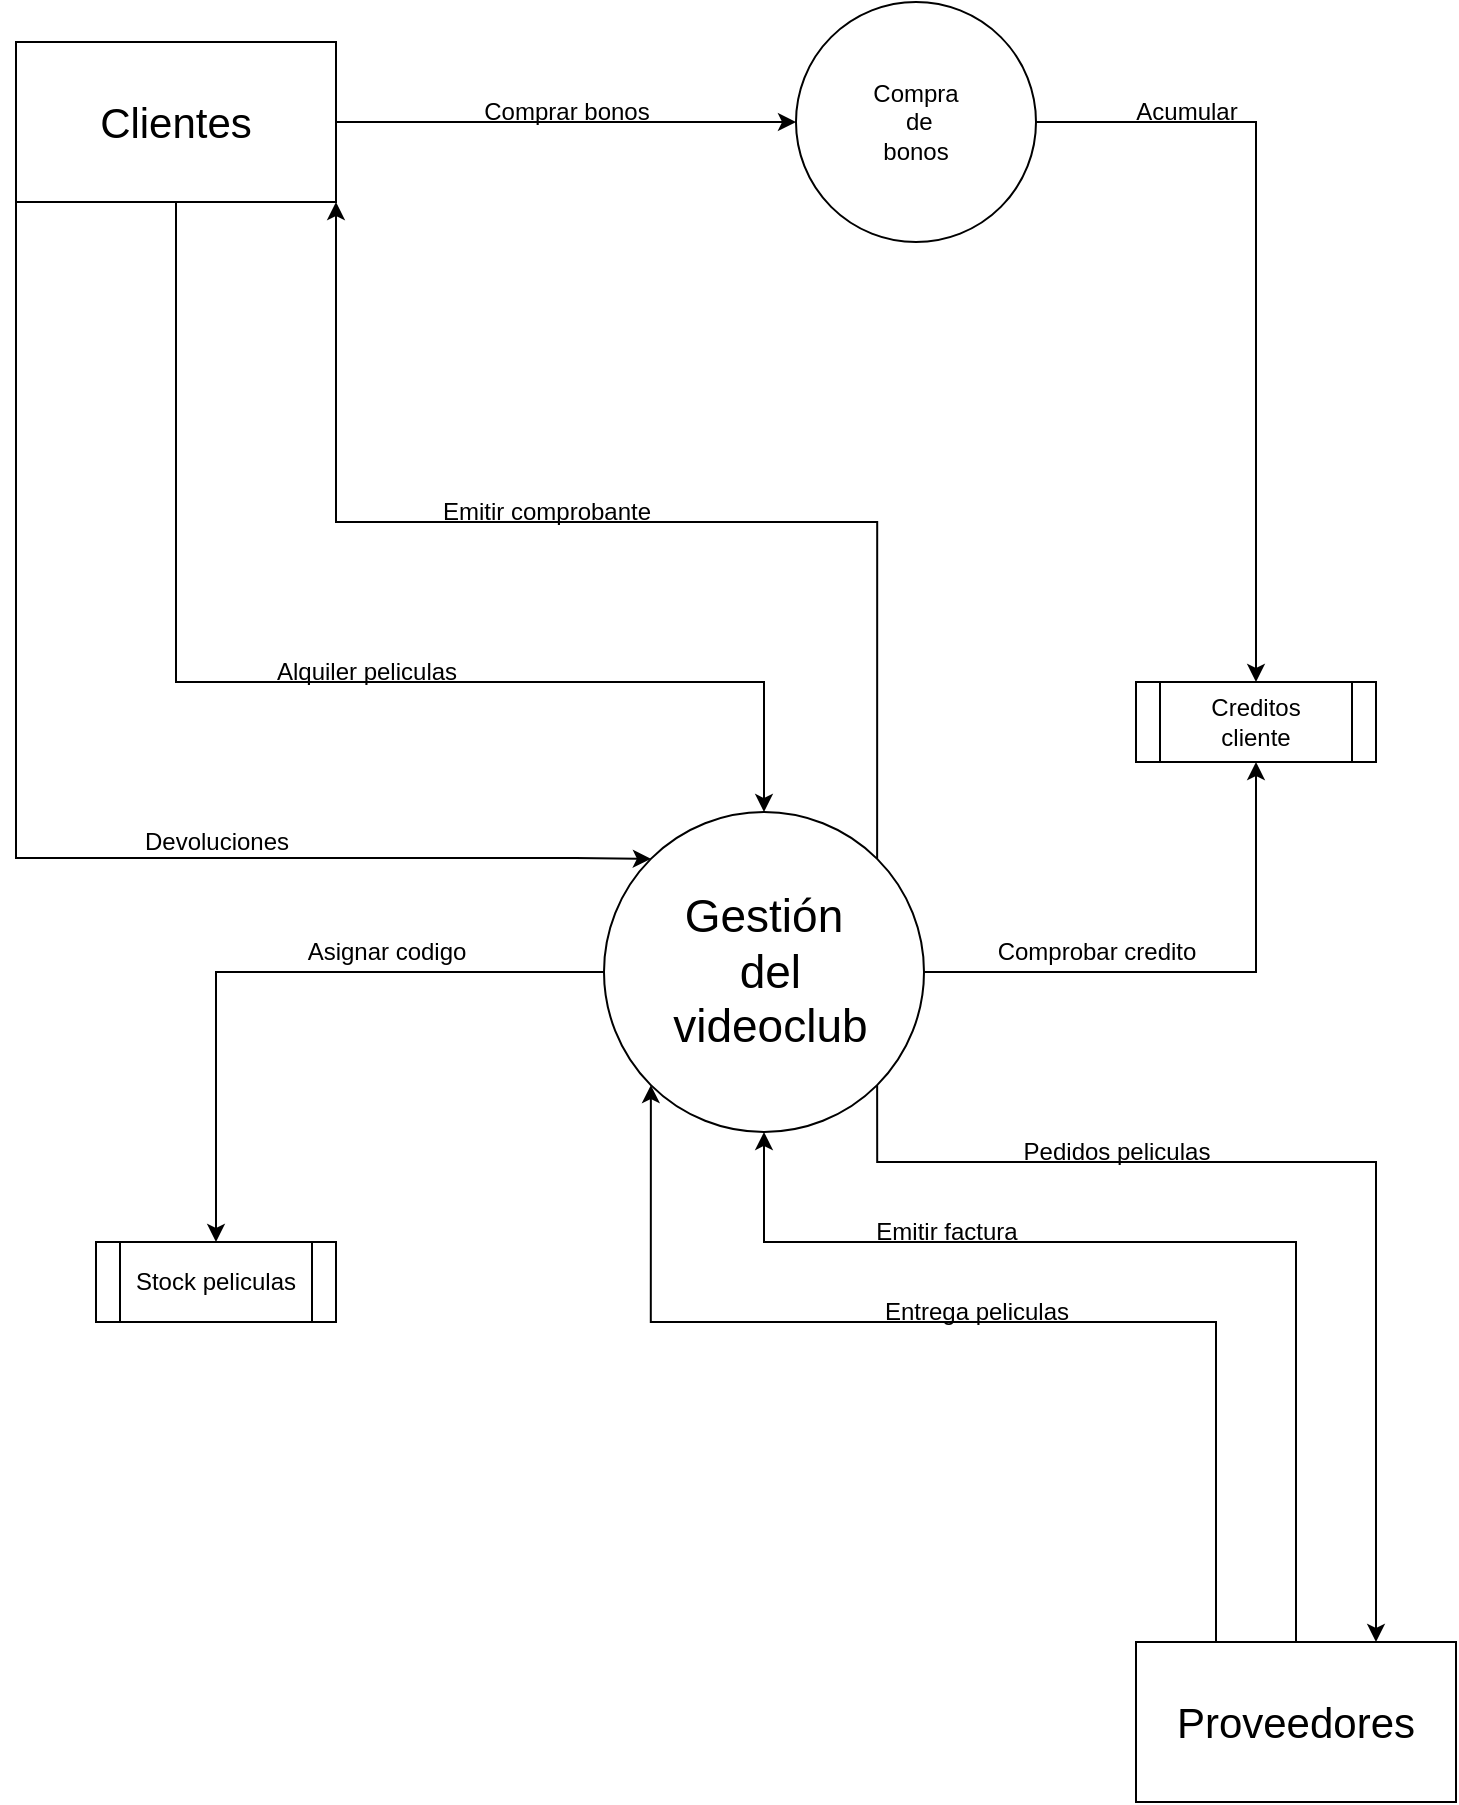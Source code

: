 <mxfile version="23.1.1" type="device">
  <diagram name="Página-1" id="EmJALiMdoSDPTrJ1RiPm">
    <mxGraphModel dx="717" dy="395" grid="1" gridSize="10" guides="1" tooltips="1" connect="1" arrows="1" fold="1" page="1" pageScale="1" pageWidth="827" pageHeight="1169" math="0" shadow="0">
      <root>
        <mxCell id="0" />
        <mxCell id="1" parent="0" />
        <mxCell id="dgO8ZEKT8CytuHklvyCe-30" style="edgeStyle=orthogonalEdgeStyle;rounded=0;orthogonalLoop=1;jettySize=auto;html=1;exitX=1;exitY=0.5;exitDx=0;exitDy=0;entryX=0.5;entryY=1;entryDx=0;entryDy=0;" edge="1" parent="1" source="dgO8ZEKT8CytuHklvyCe-1" target="dgO8ZEKT8CytuHklvyCe-29">
          <mxGeometry relative="1" as="geometry" />
        </mxCell>
        <mxCell id="dgO8ZEKT8CytuHklvyCe-35" style="edgeStyle=orthogonalEdgeStyle;rounded=0;orthogonalLoop=1;jettySize=auto;html=1;exitX=0;exitY=0.5;exitDx=0;exitDy=0;entryX=0.5;entryY=0;entryDx=0;entryDy=0;" edge="1" parent="1" source="dgO8ZEKT8CytuHklvyCe-1" target="dgO8ZEKT8CytuHklvyCe-34">
          <mxGeometry relative="1" as="geometry" />
        </mxCell>
        <mxCell id="dgO8ZEKT8CytuHklvyCe-1" value="&lt;div style=&quot;font-size: 23px;&quot;&gt;&lt;font style=&quot;font-size: 23px;&quot;&gt;Gestión&lt;/font&gt;&lt;/div&gt;&lt;div style=&quot;font-size: 23px;&quot;&gt;&lt;font style=&quot;font-size: 23px;&quot;&gt;&amp;nbsp;del&lt;/font&gt;&lt;/div&gt;&lt;div style=&quot;font-size: 23px;&quot;&gt;&lt;font style=&quot;font-size: 23px;&quot;&gt;&amp;nbsp;videoclub&lt;/font&gt;&lt;/div&gt;" style="ellipse;whiteSpace=wrap;html=1;aspect=fixed;" vertex="1" parent="1">
          <mxGeometry x="334" y="505" width="160" height="160" as="geometry" />
        </mxCell>
        <mxCell id="dgO8ZEKT8CytuHklvyCe-8" style="rounded=0;orthogonalLoop=1;jettySize=auto;html=1;exitX=0.5;exitY=1;exitDx=0;exitDy=0;entryX=0.5;entryY=0;entryDx=0;entryDy=0;edgeStyle=orthogonalEdgeStyle;" edge="1" parent="1" source="dgO8ZEKT8CytuHklvyCe-3" target="dgO8ZEKT8CytuHklvyCe-1">
          <mxGeometry relative="1" as="geometry">
            <Array as="points">
              <mxPoint x="120" y="440" />
              <mxPoint x="414" y="440" />
            </Array>
          </mxGeometry>
        </mxCell>
        <mxCell id="dgO8ZEKT8CytuHklvyCe-12" style="rounded=0;orthogonalLoop=1;jettySize=auto;html=1;exitX=1;exitY=1;exitDx=0;exitDy=0;entryX=1;entryY=0;entryDx=0;entryDy=0;startArrow=classic;startFill=1;endArrow=none;endFill=0;edgeStyle=orthogonalEdgeStyle;" edge="1" parent="1" source="dgO8ZEKT8CytuHklvyCe-3" target="dgO8ZEKT8CytuHklvyCe-1">
          <mxGeometry relative="1" as="geometry">
            <Array as="points">
              <mxPoint x="200" y="360" />
              <mxPoint x="471" y="360" />
            </Array>
          </mxGeometry>
        </mxCell>
        <mxCell id="dgO8ZEKT8CytuHklvyCe-14" style="rounded=0;orthogonalLoop=1;jettySize=auto;html=1;exitX=0;exitY=1;exitDx=0;exitDy=0;entryX=0;entryY=0;entryDx=0;entryDy=0;edgeStyle=orthogonalEdgeStyle;" edge="1" parent="1" source="dgO8ZEKT8CytuHklvyCe-3" target="dgO8ZEKT8CytuHklvyCe-1">
          <mxGeometry relative="1" as="geometry">
            <Array as="points">
              <mxPoint x="40" y="528" />
              <mxPoint x="320" y="528" />
            </Array>
          </mxGeometry>
        </mxCell>
        <mxCell id="dgO8ZEKT8CytuHklvyCe-28" style="edgeStyle=orthogonalEdgeStyle;rounded=0;orthogonalLoop=1;jettySize=auto;html=1;exitX=1;exitY=0.5;exitDx=0;exitDy=0;entryX=0;entryY=0.5;entryDx=0;entryDy=0;" edge="1" parent="1" source="dgO8ZEKT8CytuHklvyCe-3" target="dgO8ZEKT8CytuHklvyCe-26">
          <mxGeometry relative="1" as="geometry" />
        </mxCell>
        <mxCell id="dgO8ZEKT8CytuHklvyCe-3" value="&lt;font style=&quot;font-size: 21px;&quot;&gt;Clientes&lt;/font&gt;" style="rounded=0;whiteSpace=wrap;html=1;" vertex="1" parent="1">
          <mxGeometry x="40" y="120" width="160" height="80" as="geometry" />
        </mxCell>
        <mxCell id="dgO8ZEKT8CytuHklvyCe-18" style="rounded=0;orthogonalLoop=1;jettySize=auto;html=1;exitX=0.25;exitY=0;exitDx=0;exitDy=0;entryX=0;entryY=1;entryDx=0;entryDy=0;edgeStyle=orthogonalEdgeStyle;" edge="1" parent="1" source="dgO8ZEKT8CytuHklvyCe-4" target="dgO8ZEKT8CytuHklvyCe-1">
          <mxGeometry relative="1" as="geometry">
            <Array as="points">
              <mxPoint x="640" y="760" />
              <mxPoint x="357" y="760" />
            </Array>
          </mxGeometry>
        </mxCell>
        <mxCell id="dgO8ZEKT8CytuHklvyCe-20" style="rounded=0;orthogonalLoop=1;jettySize=auto;html=1;exitX=0.5;exitY=0;exitDx=0;exitDy=0;edgeStyle=orthogonalEdgeStyle;" edge="1" parent="1" source="dgO8ZEKT8CytuHklvyCe-4" target="dgO8ZEKT8CytuHklvyCe-1">
          <mxGeometry relative="1" as="geometry">
            <Array as="points">
              <mxPoint x="680" y="720" />
              <mxPoint x="414" y="720" />
            </Array>
          </mxGeometry>
        </mxCell>
        <mxCell id="dgO8ZEKT8CytuHklvyCe-22" style="rounded=0;orthogonalLoop=1;jettySize=auto;html=1;exitX=0.75;exitY=0;exitDx=0;exitDy=0;entryX=1;entryY=1;entryDx=0;entryDy=0;startArrow=classic;startFill=1;endArrow=none;endFill=0;edgeStyle=orthogonalEdgeStyle;" edge="1" parent="1" source="dgO8ZEKT8CytuHklvyCe-4" target="dgO8ZEKT8CytuHklvyCe-1">
          <mxGeometry relative="1" as="geometry">
            <Array as="points">
              <mxPoint x="720" y="680" />
              <mxPoint x="471" y="680" />
            </Array>
          </mxGeometry>
        </mxCell>
        <mxCell id="dgO8ZEKT8CytuHklvyCe-4" value="&lt;font style=&quot;font-size: 21px;&quot;&gt;Proveedores&lt;br&gt;&lt;/font&gt;" style="rounded=0;whiteSpace=wrap;html=1;" vertex="1" parent="1">
          <mxGeometry x="600" y="920" width="160" height="80" as="geometry" />
        </mxCell>
        <mxCell id="dgO8ZEKT8CytuHklvyCe-7" value="&lt;div&gt;Alquiler peliculas&lt;/div&gt;" style="text;html=1;align=center;verticalAlign=middle;resizable=0;points=[];autosize=1;strokeColor=none;fillColor=none;rotation=0;" vertex="1" parent="1">
          <mxGeometry x="160" y="420" width="110" height="30" as="geometry" />
        </mxCell>
        <mxCell id="dgO8ZEKT8CytuHklvyCe-9" value="&lt;div&gt;Comprar bonos&lt;/div&gt;" style="text;html=1;align=center;verticalAlign=middle;resizable=0;points=[];autosize=1;strokeColor=none;fillColor=none;rotation=0;" vertex="1" parent="1">
          <mxGeometry x="260" y="140" width="110" height="30" as="geometry" />
        </mxCell>
        <mxCell id="dgO8ZEKT8CytuHklvyCe-11" value="Comprobar credito" style="text;html=1;align=center;verticalAlign=middle;resizable=0;points=[];autosize=1;strokeColor=none;fillColor=none;rotation=0;" vertex="1" parent="1">
          <mxGeometry x="520" y="560" width="120" height="30" as="geometry" />
        </mxCell>
        <mxCell id="dgO8ZEKT8CytuHklvyCe-13" value="&lt;div&gt;Emitir comprobante&lt;/div&gt;" style="text;html=1;align=center;verticalAlign=middle;resizable=0;points=[];autosize=1;strokeColor=none;fillColor=none;rotation=0;" vertex="1" parent="1">
          <mxGeometry x="240" y="340" width="130" height="30" as="geometry" />
        </mxCell>
        <mxCell id="dgO8ZEKT8CytuHklvyCe-15" value="&lt;div&gt;Devoluciones&lt;/div&gt;" style="text;html=1;align=center;verticalAlign=middle;resizable=0;points=[];autosize=1;strokeColor=none;fillColor=none;rotation=0;" vertex="1" parent="1">
          <mxGeometry x="90" y="505" width="100" height="30" as="geometry" />
        </mxCell>
        <mxCell id="dgO8ZEKT8CytuHklvyCe-17" value="&lt;div&gt;Pedidos peliculas&lt;/div&gt;" style="text;html=1;align=center;verticalAlign=middle;resizable=0;points=[];autosize=1;strokeColor=none;fillColor=none;rotation=0;" vertex="1" parent="1">
          <mxGeometry x="530" y="660" width="120" height="30" as="geometry" />
        </mxCell>
        <mxCell id="dgO8ZEKT8CytuHklvyCe-21" value="&lt;div&gt;Emitir factura&lt;/div&gt;" style="text;html=1;align=center;verticalAlign=middle;resizable=0;points=[];autosize=1;strokeColor=none;fillColor=none;rotation=0;" vertex="1" parent="1">
          <mxGeometry x="460" y="700" width="90" height="30" as="geometry" />
        </mxCell>
        <mxCell id="dgO8ZEKT8CytuHklvyCe-24" value="&lt;div&gt;Entrega peliculas&lt;/div&gt;" style="text;html=1;align=center;verticalAlign=middle;resizable=0;points=[];autosize=1;strokeColor=none;fillColor=none;rotation=0;" vertex="1" parent="1">
          <mxGeometry x="460" y="740" width="120" height="30" as="geometry" />
        </mxCell>
        <mxCell id="dgO8ZEKT8CytuHklvyCe-31" style="edgeStyle=orthogonalEdgeStyle;rounded=0;orthogonalLoop=1;jettySize=auto;html=1;exitX=1;exitY=0.5;exitDx=0;exitDy=0;entryX=0.5;entryY=0;entryDx=0;entryDy=0;" edge="1" parent="1" source="dgO8ZEKT8CytuHklvyCe-26" target="dgO8ZEKT8CytuHklvyCe-29">
          <mxGeometry relative="1" as="geometry" />
        </mxCell>
        <mxCell id="dgO8ZEKT8CytuHklvyCe-26" value="&lt;div&gt;Compra&lt;/div&gt;&lt;div&gt;&amp;nbsp;de &lt;br&gt;&lt;/div&gt;&lt;div&gt;bonos&lt;/div&gt;" style="ellipse;whiteSpace=wrap;html=1;aspect=fixed;" vertex="1" parent="1">
          <mxGeometry x="430" y="100" width="120" height="120" as="geometry" />
        </mxCell>
        <mxCell id="dgO8ZEKT8CytuHklvyCe-29" value="Creditos&lt;br&gt;&lt;div&gt;cliente&lt;br&gt;&lt;/div&gt;" style="shape=process;whiteSpace=wrap;html=1;backgroundOutline=1;" vertex="1" parent="1">
          <mxGeometry x="600" y="440" width="120" height="40" as="geometry" />
        </mxCell>
        <mxCell id="dgO8ZEKT8CytuHklvyCe-33" value="Acumular" style="text;html=1;align=center;verticalAlign=middle;resizable=0;points=[];autosize=1;strokeColor=none;fillColor=none;" vertex="1" parent="1">
          <mxGeometry x="590" y="140" width="70" height="30" as="geometry" />
        </mxCell>
        <mxCell id="dgO8ZEKT8CytuHklvyCe-34" value="Stock peliculas" style="shape=process;whiteSpace=wrap;html=1;backgroundOutline=1;" vertex="1" parent="1">
          <mxGeometry x="80" y="720" width="120" height="40" as="geometry" />
        </mxCell>
        <mxCell id="dgO8ZEKT8CytuHklvyCe-36" value="Asignar codigo" style="text;html=1;align=center;verticalAlign=middle;resizable=0;points=[];autosize=1;strokeColor=none;fillColor=none;" vertex="1" parent="1">
          <mxGeometry x="175" y="560" width="100" height="30" as="geometry" />
        </mxCell>
      </root>
    </mxGraphModel>
  </diagram>
</mxfile>
